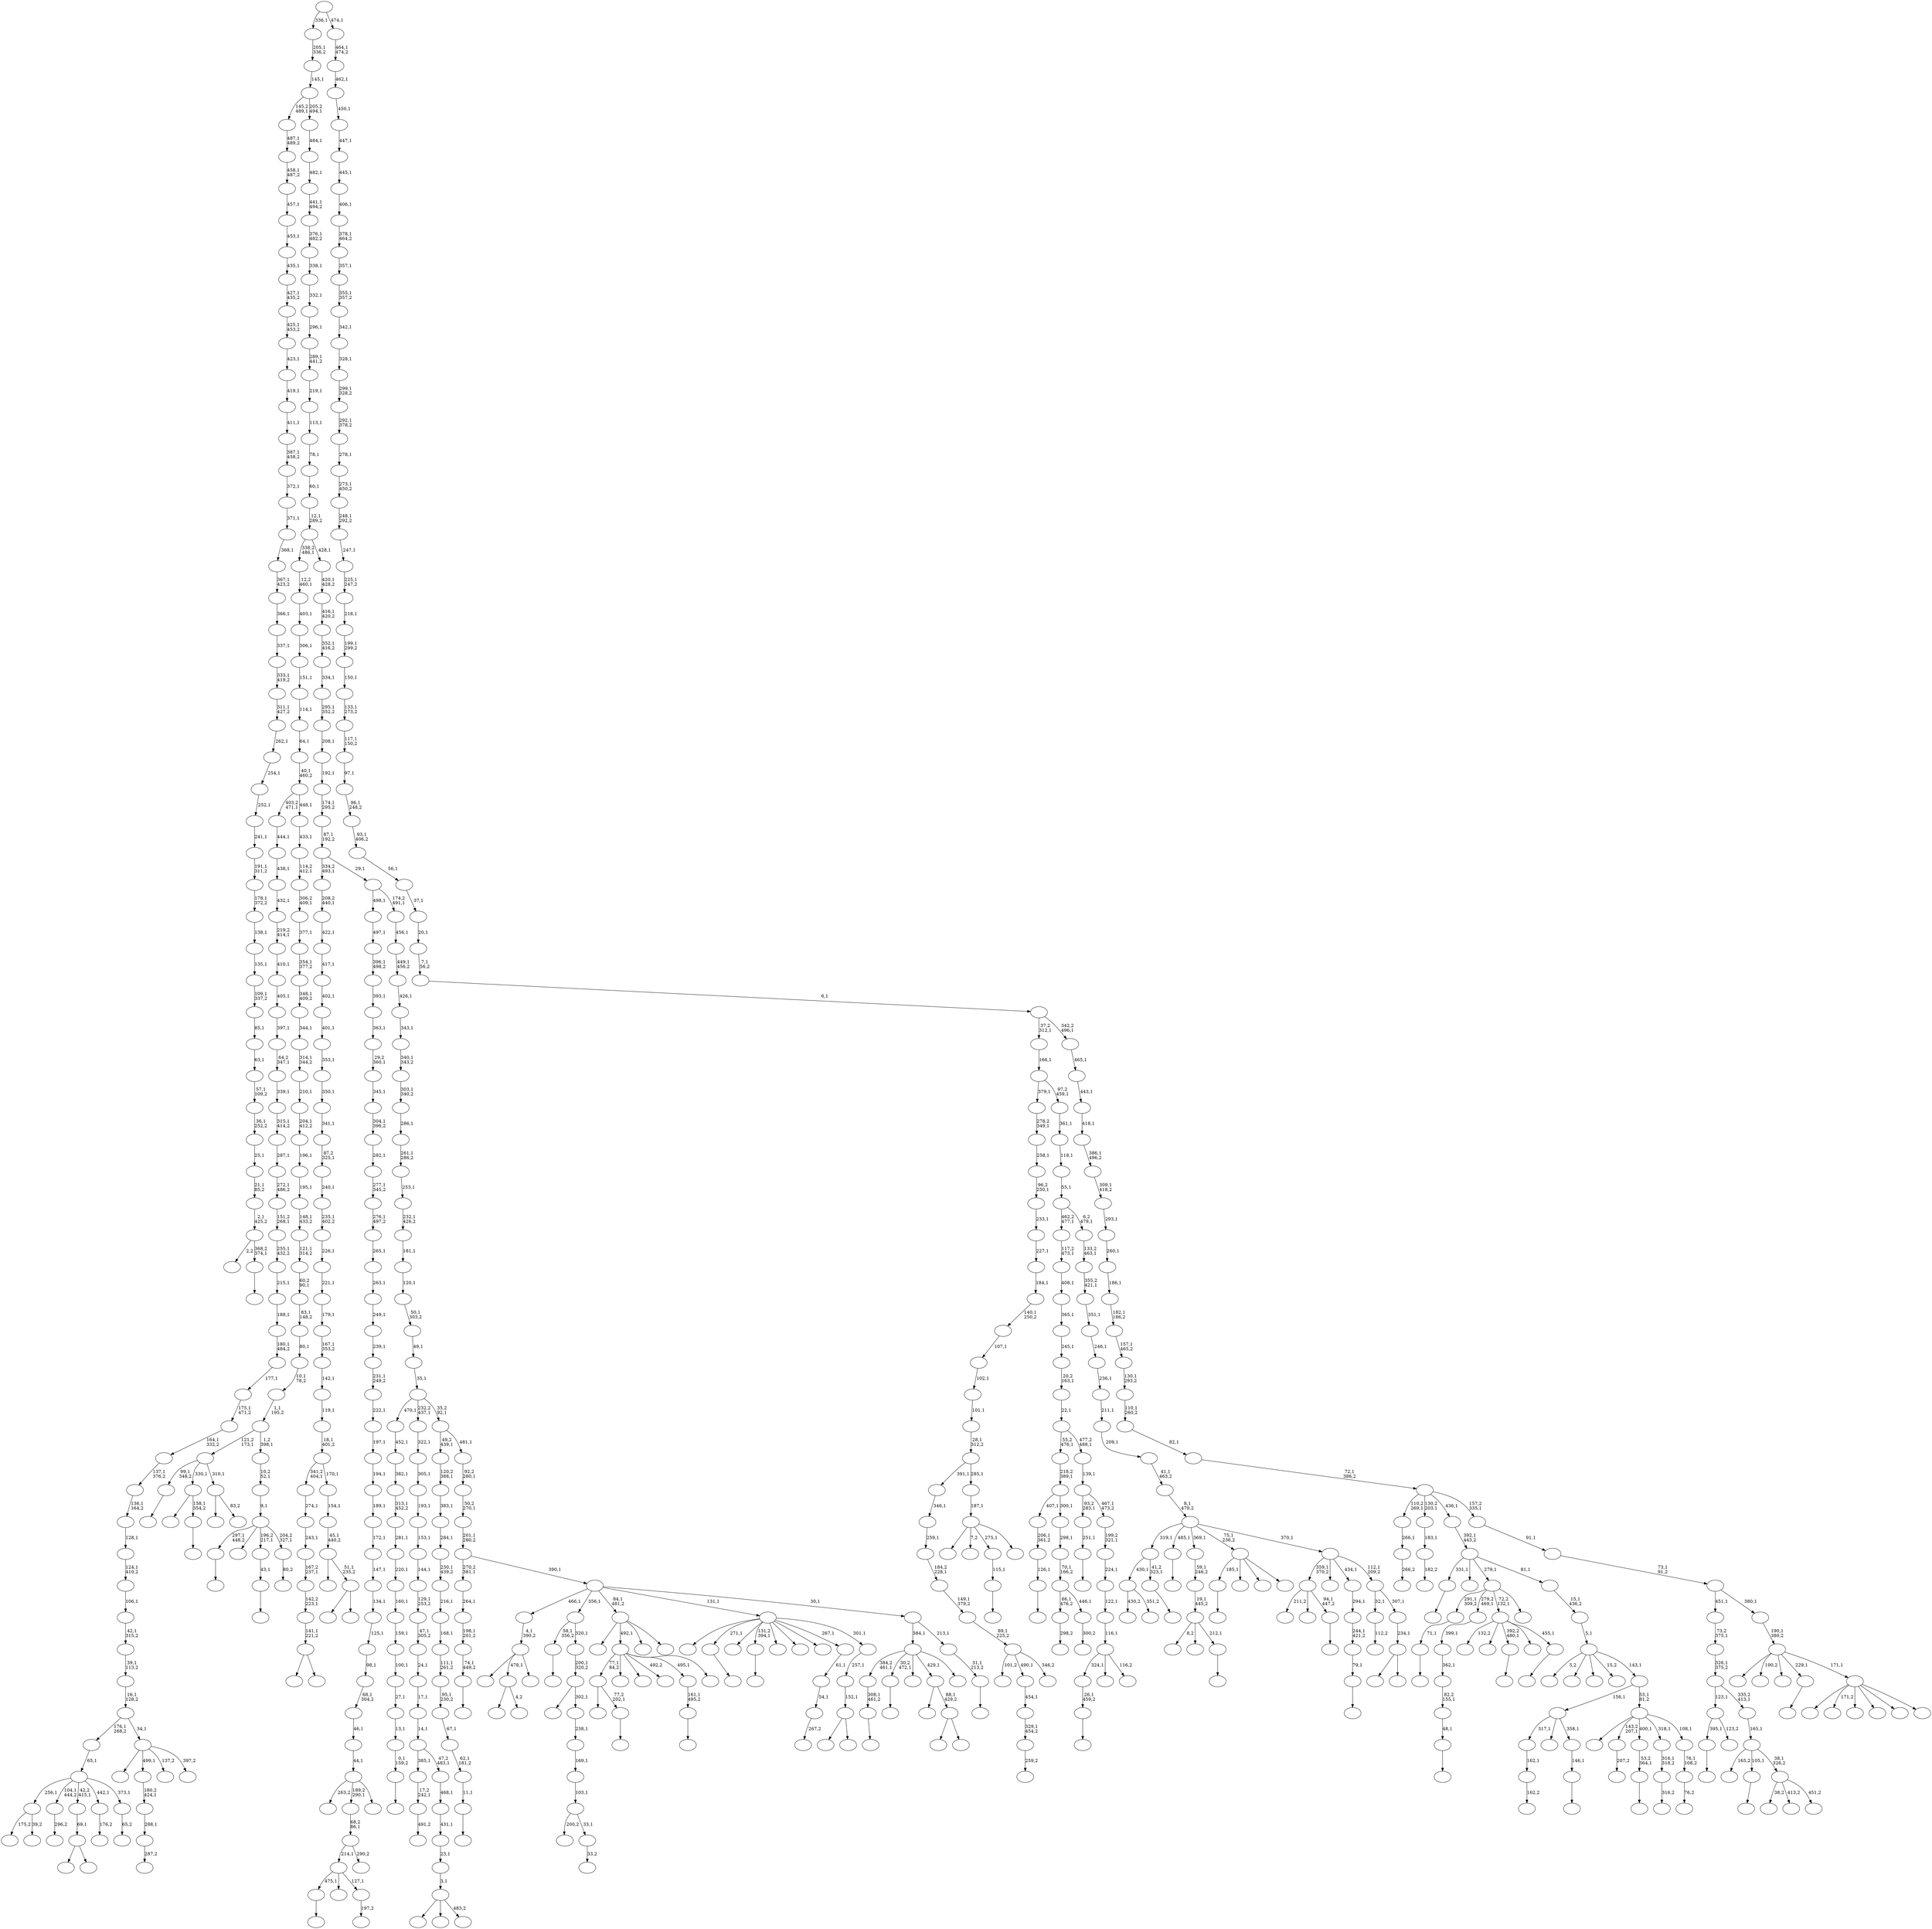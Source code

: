 digraph T {
	650 [label=""]
	649 [label=""]
	648 [label=""]
	647 [label=""]
	646 [label=""]
	645 [label=""]
	644 [label=""]
	643 [label=""]
	642 [label=""]
	641 [label=""]
	640 [label=""]
	639 [label=""]
	638 [label=""]
	637 [label=""]
	636 [label=""]
	635 [label=""]
	634 [label=""]
	633 [label=""]
	632 [label=""]
	631 [label=""]
	630 [label=""]
	629 [label=""]
	628 [label=""]
	627 [label=""]
	626 [label=""]
	625 [label=""]
	624 [label=""]
	623 [label=""]
	622 [label=""]
	621 [label=""]
	620 [label=""]
	619 [label=""]
	618 [label=""]
	617 [label=""]
	616 [label=""]
	615 [label=""]
	614 [label=""]
	613 [label=""]
	612 [label=""]
	611 [label=""]
	610 [label=""]
	609 [label=""]
	608 [label=""]
	607 [label=""]
	606 [label=""]
	605 [label=""]
	604 [label=""]
	603 [label=""]
	602 [label=""]
	601 [label=""]
	600 [label=""]
	599 [label=""]
	598 [label=""]
	597 [label=""]
	596 [label=""]
	595 [label=""]
	594 [label=""]
	593 [label=""]
	592 [label=""]
	591 [label=""]
	590 [label=""]
	589 [label=""]
	588 [label=""]
	587 [label=""]
	586 [label=""]
	585 [label=""]
	584 [label=""]
	583 [label=""]
	582 [label=""]
	581 [label=""]
	580 [label=""]
	579 [label=""]
	578 [label=""]
	577 [label=""]
	576 [label=""]
	575 [label=""]
	574 [label=""]
	573 [label=""]
	572 [label=""]
	571 [label=""]
	570 [label=""]
	569 [label=""]
	568 [label=""]
	567 [label=""]
	566 [label=""]
	565 [label=""]
	564 [label=""]
	563 [label=""]
	562 [label=""]
	561 [label=""]
	560 [label=""]
	559 [label=""]
	558 [label=""]
	557 [label=""]
	556 [label=""]
	555 [label=""]
	554 [label=""]
	553 [label=""]
	552 [label=""]
	551 [label=""]
	550 [label=""]
	549 [label=""]
	548 [label=""]
	547 [label=""]
	546 [label=""]
	545 [label=""]
	544 [label=""]
	543 [label=""]
	542 [label=""]
	541 [label=""]
	540 [label=""]
	539 [label=""]
	538 [label=""]
	537 [label=""]
	536 [label=""]
	535 [label=""]
	534 [label=""]
	533 [label=""]
	532 [label=""]
	531 [label=""]
	530 [label=""]
	529 [label=""]
	528 [label=""]
	527 [label=""]
	526 [label=""]
	525 [label=""]
	524 [label=""]
	523 [label=""]
	522 [label=""]
	521 [label=""]
	520 [label=""]
	519 [label=""]
	518 [label=""]
	517 [label=""]
	516 [label=""]
	515 [label=""]
	514 [label=""]
	513 [label=""]
	512 [label=""]
	511 [label=""]
	510 [label=""]
	509 [label=""]
	508 [label=""]
	507 [label=""]
	506 [label=""]
	505 [label=""]
	504 [label=""]
	503 [label=""]
	502 [label=""]
	501 [label=""]
	500 [label=""]
	499 [label=""]
	498 [label=""]
	497 [label=""]
	496 [label=""]
	495 [label=""]
	494 [label=""]
	493 [label=""]
	492 [label=""]
	491 [label=""]
	490 [label=""]
	489 [label=""]
	488 [label=""]
	487 [label=""]
	486 [label=""]
	485 [label=""]
	484 [label=""]
	483 [label=""]
	482 [label=""]
	481 [label=""]
	480 [label=""]
	479 [label=""]
	478 [label=""]
	477 [label=""]
	476 [label=""]
	475 [label=""]
	474 [label=""]
	473 [label=""]
	472 [label=""]
	471 [label=""]
	470 [label=""]
	469 [label=""]
	468 [label=""]
	467 [label=""]
	466 [label=""]
	465 [label=""]
	464 [label=""]
	463 [label=""]
	462 [label=""]
	461 [label=""]
	460 [label=""]
	459 [label=""]
	458 [label=""]
	457 [label=""]
	456 [label=""]
	455 [label=""]
	454 [label=""]
	453 [label=""]
	452 [label=""]
	451 [label=""]
	450 [label=""]
	449 [label=""]
	448 [label=""]
	447 [label=""]
	446 [label=""]
	445 [label=""]
	444 [label=""]
	443 [label=""]
	442 [label=""]
	441 [label=""]
	440 [label=""]
	439 [label=""]
	438 [label=""]
	437 [label=""]
	436 [label=""]
	435 [label=""]
	434 [label=""]
	433 [label=""]
	432 [label=""]
	431 [label=""]
	430 [label=""]
	429 [label=""]
	428 [label=""]
	427 [label=""]
	426 [label=""]
	425 [label=""]
	424 [label=""]
	423 [label=""]
	422 [label=""]
	421 [label=""]
	420 [label=""]
	419 [label=""]
	418 [label=""]
	417 [label=""]
	416 [label=""]
	415 [label=""]
	414 [label=""]
	413 [label=""]
	412 [label=""]
	411 [label=""]
	410 [label=""]
	409 [label=""]
	408 [label=""]
	407 [label=""]
	406 [label=""]
	405 [label=""]
	404 [label=""]
	403 [label=""]
	402 [label=""]
	401 [label=""]
	400 [label=""]
	399 [label=""]
	398 [label=""]
	397 [label=""]
	396 [label=""]
	395 [label=""]
	394 [label=""]
	393 [label=""]
	392 [label=""]
	391 [label=""]
	390 [label=""]
	389 [label=""]
	388 [label=""]
	387 [label=""]
	386 [label=""]
	385 [label=""]
	384 [label=""]
	383 [label=""]
	382 [label=""]
	381 [label=""]
	380 [label=""]
	379 [label=""]
	378 [label=""]
	377 [label=""]
	376 [label=""]
	375 [label=""]
	374 [label=""]
	373 [label=""]
	372 [label=""]
	371 [label=""]
	370 [label=""]
	369 [label=""]
	368 [label=""]
	367 [label=""]
	366 [label=""]
	365 [label=""]
	364 [label=""]
	363 [label=""]
	362 [label=""]
	361 [label=""]
	360 [label=""]
	359 [label=""]
	358 [label=""]
	357 [label=""]
	356 [label=""]
	355 [label=""]
	354 [label=""]
	353 [label=""]
	352 [label=""]
	351 [label=""]
	350 [label=""]
	349 [label=""]
	348 [label=""]
	347 [label=""]
	346 [label=""]
	345 [label=""]
	344 [label=""]
	343 [label=""]
	342 [label=""]
	341 [label=""]
	340 [label=""]
	339 [label=""]
	338 [label=""]
	337 [label=""]
	336 [label=""]
	335 [label=""]
	334 [label=""]
	333 [label=""]
	332 [label=""]
	331 [label=""]
	330 [label=""]
	329 [label=""]
	328 [label=""]
	327 [label=""]
	326 [label=""]
	325 [label=""]
	324 [label=""]
	323 [label=""]
	322 [label=""]
	321 [label=""]
	320 [label=""]
	319 [label=""]
	318 [label=""]
	317 [label=""]
	316 [label=""]
	315 [label=""]
	314 [label=""]
	313 [label=""]
	312 [label=""]
	311 [label=""]
	310 [label=""]
	309 [label=""]
	308 [label=""]
	307 [label=""]
	306 [label=""]
	305 [label=""]
	304 [label=""]
	303 [label=""]
	302 [label=""]
	301 [label=""]
	300 [label=""]
	299 [label=""]
	298 [label=""]
	297 [label=""]
	296 [label=""]
	295 [label=""]
	294 [label=""]
	293 [label=""]
	292 [label=""]
	291 [label=""]
	290 [label=""]
	289 [label=""]
	288 [label=""]
	287 [label=""]
	286 [label=""]
	285 [label=""]
	284 [label=""]
	283 [label=""]
	282 [label=""]
	281 [label=""]
	280 [label=""]
	279 [label=""]
	278 [label=""]
	277 [label=""]
	276 [label=""]
	275 [label=""]
	274 [label=""]
	273 [label=""]
	272 [label=""]
	271 [label=""]
	270 [label=""]
	269 [label=""]
	268 [label=""]
	267 [label=""]
	266 [label=""]
	265 [label=""]
	264 [label=""]
	263 [label=""]
	262 [label=""]
	261 [label=""]
	260 [label=""]
	259 [label=""]
	258 [label=""]
	257 [label=""]
	256 [label=""]
	255 [label=""]
	254 [label=""]
	253 [label=""]
	252 [label=""]
	251 [label=""]
	250 [label=""]
	249 [label=""]
	248 [label=""]
	247 [label=""]
	246 [label=""]
	245 [label=""]
	244 [label=""]
	243 [label=""]
	242 [label=""]
	241 [label=""]
	240 [label=""]
	239 [label=""]
	238 [label=""]
	237 [label=""]
	236 [label=""]
	235 [label=""]
	234 [label=""]
	233 [label=""]
	232 [label=""]
	231 [label=""]
	230 [label=""]
	229 [label=""]
	228 [label=""]
	227 [label=""]
	226 [label=""]
	225 [label=""]
	224 [label=""]
	223 [label=""]
	222 [label=""]
	221 [label=""]
	220 [label=""]
	219 [label=""]
	218 [label=""]
	217 [label=""]
	216 [label=""]
	215 [label=""]
	214 [label=""]
	213 [label=""]
	212 [label=""]
	211 [label=""]
	210 [label=""]
	209 [label=""]
	208 [label=""]
	207 [label=""]
	206 [label=""]
	205 [label=""]
	204 [label=""]
	203 [label=""]
	202 [label=""]
	201 [label=""]
	200 [label=""]
	199 [label=""]
	198 [label=""]
	197 [label=""]
	196 [label=""]
	195 [label=""]
	194 [label=""]
	193 [label=""]
	192 [label=""]
	191 [label=""]
	190 [label=""]
	189 [label=""]
	188 [label=""]
	187 [label=""]
	186 [label=""]
	185 [label=""]
	184 [label=""]
	183 [label=""]
	182 [label=""]
	181 [label=""]
	180 [label=""]
	179 [label=""]
	178 [label=""]
	177 [label=""]
	176 [label=""]
	175 [label=""]
	174 [label=""]
	173 [label=""]
	172 [label=""]
	171 [label=""]
	170 [label=""]
	169 [label=""]
	168 [label=""]
	167 [label=""]
	166 [label=""]
	165 [label=""]
	164 [label=""]
	163 [label=""]
	162 [label=""]
	161 [label=""]
	160 [label=""]
	159 [label=""]
	158 [label=""]
	157 [label=""]
	156 [label=""]
	155 [label=""]
	154 [label=""]
	153 [label=""]
	152 [label=""]
	151 [label=""]
	150 [label=""]
	149 [label=""]
	148 [label=""]
	147 [label=""]
	146 [label=""]
	145 [label=""]
	144 [label=""]
	143 [label=""]
	142 [label=""]
	141 [label=""]
	140 [label=""]
	139 [label=""]
	138 [label=""]
	137 [label=""]
	136 [label=""]
	135 [label=""]
	134 [label=""]
	133 [label=""]
	132 [label=""]
	131 [label=""]
	130 [label=""]
	129 [label=""]
	128 [label=""]
	127 [label=""]
	126 [label=""]
	125 [label=""]
	124 [label=""]
	123 [label=""]
	122 [label=""]
	121 [label=""]
	120 [label=""]
	119 [label=""]
	118 [label=""]
	117 [label=""]
	116 [label=""]
	115 [label=""]
	114 [label=""]
	113 [label=""]
	112 [label=""]
	111 [label=""]
	110 [label=""]
	109 [label=""]
	108 [label=""]
	107 [label=""]
	106 [label=""]
	105 [label=""]
	104 [label=""]
	103 [label=""]
	102 [label=""]
	101 [label=""]
	100 [label=""]
	99 [label=""]
	98 [label=""]
	97 [label=""]
	96 [label=""]
	95 [label=""]
	94 [label=""]
	93 [label=""]
	92 [label=""]
	91 [label=""]
	90 [label=""]
	89 [label=""]
	88 [label=""]
	87 [label=""]
	86 [label=""]
	85 [label=""]
	84 [label=""]
	83 [label=""]
	82 [label=""]
	81 [label=""]
	80 [label=""]
	79 [label=""]
	78 [label=""]
	77 [label=""]
	76 [label=""]
	75 [label=""]
	74 [label=""]
	73 [label=""]
	72 [label=""]
	71 [label=""]
	70 [label=""]
	69 [label=""]
	68 [label=""]
	67 [label=""]
	66 [label=""]
	65 [label=""]
	64 [label=""]
	63 [label=""]
	62 [label=""]
	61 [label=""]
	60 [label=""]
	59 [label=""]
	58 [label=""]
	57 [label=""]
	56 [label=""]
	55 [label=""]
	54 [label=""]
	53 [label=""]
	52 [label=""]
	51 [label=""]
	50 [label=""]
	49 [label=""]
	48 [label=""]
	47 [label=""]
	46 [label=""]
	45 [label=""]
	44 [label=""]
	43 [label=""]
	42 [label=""]
	41 [label=""]
	40 [label=""]
	39 [label=""]
	38 [label=""]
	37 [label=""]
	36 [label=""]
	35 [label=""]
	34 [label=""]
	33 [label=""]
	32 [label=""]
	31 [label=""]
	30 [label=""]
	29 [label=""]
	28 [label=""]
	27 [label=""]
	26 [label=""]
	25 [label=""]
	24 [label=""]
	23 [label=""]
	22 [label=""]
	21 [label=""]
	20 [label=""]
	19 [label=""]
	18 [label=""]
	17 [label=""]
	16 [label=""]
	15 [label=""]
	14 [label=""]
	13 [label=""]
	12 [label=""]
	11 [label=""]
	10 [label=""]
	9 [label=""]
	8 [label=""]
	7 [label=""]
	6 [label=""]
	5 [label=""]
	4 [label=""]
	3 [label=""]
	2 [label=""]
	1 [label=""]
	0 [label=""]
	643 -> 647 [label="175,2"]
	643 -> 644 [label="39,2"]
	641 -> 642 [label=""]
	639 -> 640 [label="287,2"]
	638 -> 639 [label="288,1"]
	637 -> 638 [label="180,2\n424,1"]
	635 -> 636 [label=""]
	634 -> 635 [label="251,1"]
	632 -> 633 [label=""]
	631 -> 632 [label="308,1\n461,2"]
	627 -> 628 [label="162,2"]
	626 -> 627 [label="162,1"]
	619 -> 620 [label=""]
	618 -> 649 [label=""]
	618 -> 619 [label="77,2\n202,1"]
	616 -> 617 [label=""]
	611 -> 612 [label=""]
	607 -> 608 [label=""]
	606 -> 607 [label="11,1"]
	605 -> 606 [label="62,1\n181,2"]
	604 -> 605 [label="67,1"]
	603 -> 604 [label="95,1\n230,2"]
	602 -> 603 [label="111,1\n261,2"]
	601 -> 602 [label="168,1"]
	600 -> 601 [label="216,1"]
	599 -> 600 [label="230,1\n439,2"]
	598 -> 599 [label="284,1"]
	597 -> 598 [label="383,1"]
	596 -> 597 [label="120,2\n388,1"]
	592 -> 593 [label=""]
	590 -> 591 [label="207,2"]
	587 -> 588 [label=""]
	586 -> 587 [label="0,1\n159,2"]
	585 -> 586 [label="13,1"]
	584 -> 585 [label="27,1"]
	583 -> 584 [label="100,1"]
	582 -> 583 [label="159,1"]
	581 -> 582 [label="160,1"]
	580 -> 581 [label="220,1"]
	579 -> 580 [label="281,1"]
	578 -> 579 [label="313,1\n452,2"]
	577 -> 578 [label="382,1"]
	576 -> 577 [label="452,1"]
	574 -> 575 [label="298,2"]
	568 -> 629 [label="430,2"]
	568 -> 569 [label="351,2"]
	566 -> 567 [label="296,2"]
	560 -> 561 [label=""]
	559 -> 560 [label="126,1"]
	558 -> 559 [label="206,1\n361,2"]
	555 -> 556 [label="300,2"]
	554 -> 574 [label="66,1\n476,2"]
	554 -> 555 [label="446,1"]
	553 -> 554 [label="70,1\n166,2"]
	552 -> 553 [label="298,1"]
	551 -> 558 [label="407,1"]
	551 -> 552 [label="300,1"]
	550 -> 551 [label="218,2\n389,1"]
	546 -> 613 [label=""]
	546 -> 547 [label=""]
	545 -> 546 [label="69,1"]
	543 -> 544 [label=""]
	541 -> 542 [label=""]
	540 -> 541 [label="146,1"]
	539 -> 626 [label="317,1"]
	539 -> 595 [label=""]
	539 -> 540 [label="358,1"]
	537 -> 538 [label=""]
	536 -> 537 [label="71,1"]
	534 -> 535 [label=""]
	532 -> 533 [label=""]
	531 -> 532 [label="48,1"]
	530 -> 531 [label="82,2\n155,1"]
	529 -> 530 [label="362,1"]
	528 -> 529 [label="399,1"]
	525 -> 526 [label=""]
	524 -> 525 [label="26,1\n459,2"]
	520 -> 521 [label="491,2"]
	519 -> 520 [label="17,2\n242,1"]
	517 -> 518 [label="176,2"]
	514 -> 515 [label=""]
	511 -> 512 [label=""]
	510 -> 568 [label="430,1"]
	510 -> 511 [label="41,2\n323,1"]
	508 -> 509 [label=""]
	507 -> 508 [label="53,2\n364,1"]
	502 -> 563 [label=""]
	502 -> 503 [label="4,2"]
	498 -> 499 [label=""]
	496 -> 497 [label="259,2"]
	495 -> 496 [label="329,1\n454,2"]
	494 -> 495 [label="454,1"]
	490 -> 491 [label=""]
	489 -> 490 [label="161,1\n495,2"]
	485 -> 486 [label="65,2"]
	484 -> 643 [label="256,1"]
	484 -> 566 [label="104,1\n444,2"]
	484 -> 545 [label="42,2\n415,1"]
	484 -> 517 [label="442,1"]
	484 -> 485 [label="373,1"]
	483 -> 484 [label="65,1"]
	475 -> 505 [label=""]
	475 -> 476 [label=""]
	474 -> 475 [label="141,1\n221,2"]
	473 -> 474 [label="142,2\n223,1"]
	472 -> 473 [label="167,2\n237,1"]
	471 -> 472 [label="243,1"]
	470 -> 471 [label="274,1"]
	468 -> 589 [label=""]
	468 -> 502 [label="478,1"]
	468 -> 469 [label=""]
	467 -> 468 [label="4,1\n390,2"]
	465 -> 466 [label=""]
	463 -> 513 [label=""]
	463 -> 487 [label=""]
	463 -> 464 [label="483,2"]
	462 -> 463 [label="3,1"]
	461 -> 462 [label="23,1"]
	460 -> 461 [label="431,1"]
	459 -> 460 [label="468,1"]
	458 -> 519 [label="385,1"]
	458 -> 459 [label="47,2\n483,1"]
	457 -> 458 [label="14,1"]
	456 -> 457 [label="17,1"]
	455 -> 456 [label="24,1"]
	454 -> 455 [label="47,1\n305,2"]
	453 -> 454 [label="129,1\n253,2"]
	452 -> 453 [label="144,1"]
	451 -> 452 [label="153,1"]
	450 -> 451 [label="193,1"]
	449 -> 450 [label="305,1"]
	448 -> 449 [label="322,1"]
	445 -> 446 [label=""]
	441 -> 442 [label=""]
	440 -> 624 [label="2,2"]
	440 -> 441 [label="368,2\n374,1"]
	439 -> 440 [label="2,1\n425,2"]
	438 -> 439 [label="21,1\n85,2"]
	437 -> 438 [label="25,1"]
	436 -> 437 [label="36,1\n252,2"]
	435 -> 436 [label="57,1\n109,2"]
	434 -> 435 [label="63,1"]
	433 -> 434 [label="85,1"]
	432 -> 433 [label="109,1\n337,2"]
	431 -> 432 [label="135,1"]
	430 -> 431 [label="138,1"]
	429 -> 430 [label="178,1\n372,2"]
	428 -> 429 [label="191,1\n311,2"]
	427 -> 428 [label="241,1"]
	426 -> 427 [label="252,1"]
	425 -> 426 [label="254,1"]
	424 -> 425 [label="262,1"]
	423 -> 424 [label="311,1\n427,2"]
	422 -> 423 [label="333,1\n419,2"]
	421 -> 422 [label="337,1"]
	420 -> 421 [label="366,1"]
	419 -> 420 [label="367,1\n423,2"]
	418 -> 419 [label="368,1"]
	417 -> 418 [label="371,1"]
	416 -> 417 [label="372,1"]
	415 -> 416 [label="387,1\n458,2"]
	414 -> 415 [label="411,1"]
	413 -> 414 [label="419,1"]
	412 -> 413 [label="423,1"]
	411 -> 412 [label="425,1\n453,2"]
	410 -> 411 [label="427,1\n435,2"]
	409 -> 410 [label="435,1"]
	408 -> 409 [label="453,1"]
	407 -> 408 [label="457,1"]
	406 -> 407 [label="458,1\n487,2"]
	405 -> 406 [label="487,1\n489,2"]
	403 -> 514 [label="395,1"]
	403 -> 404 [label="123,2"]
	398 -> 399 [label=""]
	397 -> 646 [label="211,2"]
	397 -> 557 [label=""]
	397 -> 398 [label="94,1\n447,2"]
	393 -> 394 [label="197,2"]
	392 -> 611 [label="475,1"]
	392 -> 443 [label=""]
	392 -> 393 [label="127,1"]
	390 -> 615 [label=""]
	390 -> 391 [label=""]
	389 -> 481 [label=""]
	389 -> 390 [label="51,1\n235,2"]
	388 -> 389 [label="45,1\n440,2"]
	387 -> 388 [label="154,1"]
	386 -> 470 [label="341,2\n404,1"]
	386 -> 387 [label="170,1"]
	385 -> 386 [label="18,1\n401,2"]
	384 -> 385 [label="119,1"]
	383 -> 384 [label="142,1"]
	382 -> 383 [label="167,1\n353,2"]
	381 -> 382 [label="179,1"]
	380 -> 381 [label="221,1"]
	379 -> 380 [label="226,1"]
	378 -> 379 [label="235,1\n402,2"]
	377 -> 378 [label="240,1"]
	376 -> 377 [label="87,2\n325,1"]
	375 -> 376 [label="341,1"]
	374 -> 375 [label="350,1"]
	373 -> 374 [label="353,1"]
	372 -> 373 [label="401,1"]
	371 -> 372 [label="402,1"]
	370 -> 371 [label="417,1"]
	369 -> 370 [label="422,1"]
	368 -> 369 [label="208,2\n440,1"]
	366 -> 367 [label=""]
	365 -> 366 [label="115,1"]
	362 -> 363 [label="316,2"]
	361 -> 362 [label="316,1\n318,2"]
	357 -> 358 [label=""]
	356 -> 501 [label=""]
	356 -> 357 [label="158,1\n354,2"]
	354 -> 355 [label=""]
	352 -> 353 [label=""]
	351 -> 352 [label="79,1"]
	350 -> 351 [label="244,1\n421,2"]
	349 -> 350 [label="294,1"]
	347 -> 348 [label=""]
	345 -> 648 [label=""]
	345 -> 637 [label="499,1"]
	345 -> 492 [label="137,2"]
	345 -> 346 [label="397,2"]
	344 -> 483 [label="176,1\n268,2"]
	344 -> 345 [label="34,1"]
	343 -> 344 [label="16,1\n128,2"]
	342 -> 343 [label="39,1\n113,2"]
	341 -> 342 [label="42,1\n315,2"]
	340 -> 341 [label="106,1"]
	339 -> 340 [label="124,1\n410,2"]
	338 -> 339 [label="128,1"]
	337 -> 338 [label="136,1\n164,2"]
	336 -> 337 [label="137,1\n376,2"]
	335 -> 336 [label="164,1\n332,2"]
	334 -> 335 [label="175,1\n471,2"]
	333 -> 334 [label="177,1"]
	332 -> 333 [label="180,1\n484,2"]
	331 -> 332 [label="188,1"]
	330 -> 331 [label="215,1"]
	329 -> 330 [label="255,1\n432,2"]
	328 -> 329 [label="151,2\n268,1"]
	327 -> 328 [label="272,1\n486,2"]
	326 -> 327 [label="287,1"]
	325 -> 326 [label="315,1\n414,2"]
	324 -> 325 [label="339,1"]
	323 -> 324 [label="64,2\n347,1"]
	322 -> 323 [label="397,1"]
	321 -> 322 [label="405,1"]
	320 -> 321 [label="410,1"]
	319 -> 320 [label="219,2\n414,1"]
	318 -> 319 [label="432,1"]
	317 -> 318 [label="438,1"]
	316 -> 317 [label="444,1"]
	314 -> 315 [label=""]
	312 -> 313 [label=""]
	311 -> 312 [label="43,1"]
	309 -> 310 [label=""]
	308 -> 625 [label="8,2"]
	308 -> 400 [label=""]
	308 -> 309 [label="212,1"]
	307 -> 308 [label="19,1\n445,2"]
	306 -> 307 [label="59,1\n246,2"]
	303 -> 304 [label=""]
	302 -> 570 [label="132,2"]
	302 -> 548 [label=""]
	302 -> 543 [label="392,2\n480,1"]
	302 -> 500 [label=""]
	302 -> 303 [label="455,1"]
	300 -> 301 [label=""]
	298 -> 299 [label="266,2"]
	297 -> 298 [label="266,1"]
	295 -> 359 [label=""]
	295 -> 296 [label=""]
	294 -> 564 [label=""]
	294 -> 295 [label="88,1\n429,2"]
	292 -> 527 [label=""]
	292 -> 293 [label="83,2"]
	291 -> 465 [label="99,1\n348,2"]
	291 -> 356 [label="330,1"]
	291 -> 292 [label="310,1"]
	289 -> 290 [label="33,2"]
	288 -> 623 [label="200,2"]
	288 -> 289 [label="33,1"]
	287 -> 288 [label="103,1"]
	286 -> 287 [label="169,1"]
	285 -> 286 [label="238,1"]
	284 -> 402 [label=""]
	284 -> 285 [label="302,1"]
	283 -> 284 [label="200,1\n320,2"]
	282 -> 347 [label="58,1\n356,2"]
	282 -> 283 [label="320,1"]
	280 -> 618 [label="77,1\n84,2"]
	280 -> 610 [label=""]
	280 -> 609 [label=""]
	280 -> 573 [label="492,2"]
	280 -> 489 [label="495,1"]
	280 -> 281 [label=""]
	278 -> 631 [label="384,2\n461,1"]
	278 -> 592 [label="30,2\n472,1"]
	278 -> 478 [label=""]
	278 -> 294 [label="429,1"]
	278 -> 279 [label=""]
	276 -> 641 [label="185,1"]
	276 -> 447 [label=""]
	276 -> 305 [label=""]
	276 -> 277 [label=""]
	272 -> 614 [label="101,2"]
	272 -> 494 [label="490,1"]
	272 -> 273 [label="346,2"]
	271 -> 272 [label="89,1\n225,2"]
	270 -> 271 [label="149,1\n379,2"]
	269 -> 270 [label="184,2\n228,1"]
	268 -> 269 [label="259,1"]
	267 -> 268 [label="346,1"]
	265 -> 536 [label="291,1\n309,2"]
	265 -> 528 [label="279,2\n469,1"]
	265 -> 302 [label="72,2\n132,1"]
	265 -> 266 [label=""]
	263 -> 264 [label="80,2"]
	262 -> 616 [label="297,1\n448,2"]
	262 -> 506 [label=""]
	262 -> 311 [label="196,2\n217,1"]
	262 -> 263 [label="204,2\n327,1"]
	261 -> 262 [label="9,1"]
	260 -> 261 [label="10,2\n52,1"]
	259 -> 291 [label="121,2\n173,1"]
	259 -> 260 [label="1,2\n398,1"]
	258 -> 259 [label="1,1\n195,2"]
	257 -> 258 [label="10,1\n78,2"]
	256 -> 257 [label="80,1"]
	255 -> 256 [label="83,1\n148,2"]
	254 -> 255 [label="60,2\n90,1"]
	253 -> 254 [label="121,1\n314,2"]
	252 -> 253 [label="148,1\n433,2"]
	251 -> 252 [label="195,1"]
	250 -> 251 [label="196,1"]
	249 -> 250 [label="204,1\n412,2"]
	248 -> 249 [label="210,1"]
	247 -> 248 [label="314,1\n344,2"]
	246 -> 247 [label="344,1"]
	245 -> 246 [label="348,1\n409,2"]
	244 -> 245 [label="354,1\n377,2"]
	243 -> 244 [label="377,1"]
	242 -> 243 [label="306,2\n409,1"]
	241 -> 242 [label="114,2\n412,1"]
	240 -> 241 [label="433,1"]
	239 -> 316 [label="403,2\n471,1"]
	239 -> 240 [label="448,1"]
	238 -> 239 [label="40,1\n460,2"]
	237 -> 238 [label="64,1"]
	236 -> 237 [label="114,1"]
	235 -> 236 [label="151,1"]
	234 -> 235 [label="306,1"]
	233 -> 234 [label="403,1"]
	232 -> 233 [label="12,2\n460,1"]
	229 -> 230 [label=""]
	228 -> 229 [label="74,1\n449,2"]
	227 -> 228 [label="198,1\n201,2"]
	226 -> 227 [label="264,1"]
	223 -> 224 [label="267,2"]
	222 -> 223 [label="54,1"]
	221 -> 222 [label="61,1"]
	219 -> 220 [label="182,2"]
	218 -> 219 [label="183,1"]
	216 -> 524 [label="324,1"]
	216 -> 395 [label=""]
	216 -> 217 [label="116,2"]
	215 -> 216 [label="116,1"]
	214 -> 215 [label="122,1"]
	213 -> 214 [label="224,1"]
	212 -> 213 [label="199,2\n321,1"]
	211 -> 634 [label="93,2\n283,1"]
	211 -> 212 [label="467,1\n473,2"]
	210 -> 211 [label="139,1"]
	209 -> 550 [label="55,2\n476,1"]
	209 -> 210 [label="477,2\n488,1"]
	208 -> 209 [label="22,1"]
	207 -> 208 [label="20,2\n163,1"]
	206 -> 207 [label="245,1"]
	205 -> 206 [label="365,1"]
	204 -> 205 [label="408,1"]
	203 -> 204 [label="117,2\n473,1"]
	201 -> 565 [label="38,2"]
	201 -> 479 [label="413,2"]
	201 -> 202 [label="451,2"]
	200 -> 622 [label="165,2"]
	200 -> 300 [label="105,1"]
	200 -> 201 [label="38,1\n326,2"]
	199 -> 200 [label="165,1"]
	198 -> 403 [label="123,1"]
	198 -> 199 [label="335,2\n413,1"]
	197 -> 198 [label="326,1\n375,2"]
	196 -> 197 [label="73,2\n375,1"]
	194 -> 444 [label=""]
	194 -> 280 [label="492,1"]
	194 -> 274 [label=""]
	194 -> 195 [label=""]
	192 -> 193 [label="76,2"]
	191 -> 192 [label="76,1\n108,2"]
	190 -> 594 [label=""]
	190 -> 590 [label="143,2\n207,1"]
	190 -> 507 [label="400,1"]
	190 -> 361 [label="318,1"]
	190 -> 191 [label="108,1"]
	189 -> 539 [label="156,1"]
	189 -> 190 [label="53,1\n81,2"]
	188 -> 645 [label="5,2"]
	188 -> 630 [label=""]
	188 -> 488 [label=""]
	188 -> 275 [label="15,2"]
	188 -> 189 [label="143,1"]
	187 -> 188 [label="5,1"]
	186 -> 187 [label="15,1\n436,2"]
	185 -> 534 [label="331,1"]
	185 -> 360 [label=""]
	185 -> 265 [label="279,1"]
	185 -> 186 [label="81,1"]
	184 -> 185 [label="392,1\n443,2"]
	182 -> 392 [label="214,1"]
	182 -> 183 [label="290,2"]
	181 -> 182 [label="68,2\n86,1"]
	179 -> 571 [label=""]
	179 -> 504 [label="7,2"]
	179 -> 365 [label="275,1"]
	179 -> 180 [label=""]
	178 -> 179 [label="187,1"]
	177 -> 267 [label="391,1"]
	177 -> 178 [label="285,1"]
	176 -> 177 [label="28,1\n312,2"]
	175 -> 176 [label="101,1"]
	174 -> 175 [label="102,1"]
	173 -> 174 [label="107,1"]
	172 -> 173 [label="140,1\n250,2"]
	171 -> 172 [label="184,1"]
	170 -> 171 [label="227,1"]
	169 -> 170 [label="233,1"]
	168 -> 169 [label="96,2\n250,1"]
	167 -> 168 [label="258,1"]
	166 -> 167 [label="278,2\n349,1"]
	164 -> 523 [label=""]
	164 -> 165 [label=""]
	163 -> 164 [label="152,1"]
	162 -> 163 [label="257,1"]
	161 -> 621 [label=""]
	161 -> 498 [label="271,1"]
	161 -> 493 [label=""]
	161 -> 445 [label="131,2\n394,1"]
	161 -> 401 [label=""]
	161 -> 231 [label=""]
	161 -> 225 [label=""]
	161 -> 221 [label="267,1"]
	161 -> 162 [label="301,1"]
	159 -> 482 [label="263,2"]
	159 -> 181 [label="189,2\n290,1"]
	159 -> 160 [label=""]
	158 -> 159 [label="44,1"]
	157 -> 158 [label="46,1"]
	156 -> 157 [label="68,1\n304,2"]
	155 -> 156 [label="98,1"]
	154 -> 155 [label="125,1"]
	153 -> 154 [label="134,1"]
	152 -> 153 [label="147,1"]
	151 -> 152 [label="172,1"]
	150 -> 151 [label="189,1"]
	149 -> 150 [label="194,1"]
	148 -> 149 [label="197,1"]
	147 -> 148 [label="222,1"]
	146 -> 147 [label="231,1\n249,2"]
	145 -> 146 [label="239,1"]
	144 -> 145 [label="249,1"]
	143 -> 144 [label="263,1"]
	142 -> 143 [label="265,1"]
	141 -> 142 [label="276,1\n497,2"]
	140 -> 141 [label="277,1\n345,2"]
	139 -> 140 [label="282,1"]
	138 -> 139 [label="304,1\n396,2"]
	137 -> 138 [label="345,1"]
	136 -> 137 [label="29,2\n360,1"]
	135 -> 136 [label="363,1"]
	134 -> 135 [label="393,1"]
	133 -> 134 [label="396,1\n498,2"]
	132 -> 133 [label="497,1"]
	130 -> 131 [label=""]
	129 -> 130 [label="31,1\n213,2"]
	128 -> 278 [label="384,1"]
	128 -> 129 [label="213,1"]
	127 -> 467 [label="466,1"]
	127 -> 282 [label="356,1"]
	127 -> 194 [label="84,1\n481,2"]
	127 -> 161 [label="131,1"]
	127 -> 128 [label="30,1"]
	126 -> 226 [label="270,2\n381,1"]
	126 -> 127 [label="390,1"]
	125 -> 126 [label="201,1\n280,2"]
	124 -> 125 [label="50,2\n270,1"]
	123 -> 124 [label="92,2\n280,1"]
	122 -> 596 [label="49,2\n439,1"]
	122 -> 123 [label="481,1"]
	121 -> 576 [label="470,1"]
	121 -> 448 [label="232,2\n437,1"]
	121 -> 122 [label="35,2\n92,1"]
	120 -> 121 [label="35,1"]
	119 -> 120 [label="49,1"]
	118 -> 119 [label="50,1\n303,2"]
	117 -> 118 [label="120,1"]
	116 -> 117 [label="181,1"]
	115 -> 116 [label="232,1\n426,2"]
	114 -> 115 [label="253,1"]
	113 -> 114 [label="261,1\n286,2"]
	112 -> 113 [label="286,1"]
	111 -> 112 [label="303,1\n340,2"]
	110 -> 111 [label="340,1\n343,2"]
	109 -> 110 [label="343,1"]
	108 -> 109 [label="426,1"]
	107 -> 108 [label="449,1\n456,2"]
	106 -> 107 [label="456,1"]
	105 -> 132 [label="498,1"]
	105 -> 106 [label="174,2\n491,1"]
	104 -> 368 [label="334,2\n493,1"]
	104 -> 105 [label="29,1"]
	103 -> 104 [label="87,1\n192,2"]
	102 -> 103 [label="174,1\n295,2"]
	101 -> 102 [label="192,1"]
	100 -> 101 [label="208,1"]
	99 -> 100 [label="295,1\n352,2"]
	98 -> 99 [label="334,1"]
	97 -> 98 [label="352,1\n416,2"]
	96 -> 97 [label="416,1\n420,2"]
	95 -> 96 [label="420,1\n428,2"]
	94 -> 232 [label="338,2\n486,1"]
	94 -> 95 [label="428,1"]
	93 -> 94 [label="12,1\n289,2"]
	92 -> 93 [label="60,1"]
	91 -> 92 [label="78,1"]
	90 -> 91 [label="113,1"]
	89 -> 90 [label="219,1"]
	88 -> 89 [label="289,1\n441,2"]
	87 -> 88 [label="296,1"]
	86 -> 87 [label="332,1"]
	85 -> 86 [label="338,1"]
	84 -> 85 [label="376,1\n482,2"]
	83 -> 84 [label="441,1\n494,2"]
	82 -> 83 [label="482,1"]
	81 -> 82 [label="484,1"]
	80 -> 405 [label="145,2\n489,1"]
	80 -> 81 [label="205,2\n494,1"]
	79 -> 80 [label="145,1"]
	78 -> 79 [label="205,1\n336,2"]
	76 -> 77 [label="112,2"]
	74 -> 549 [label=""]
	74 -> 75 [label=""]
	73 -> 74 [label="234,1"]
	72 -> 76 [label="32,1"]
	72 -> 73 [label="307,1"]
	71 -> 397 [label="359,1\n370,2"]
	71 -> 396 [label=""]
	71 -> 349 [label="434,1"]
	71 -> 72 [label="112,1\n209,2"]
	70 -> 510 [label="319,1"]
	70 -> 354 [label="485,1"]
	70 -> 306 [label="369,1"]
	70 -> 276 [label="75,1\n236,2"]
	70 -> 71 [label="370,1"]
	69 -> 70 [label="8,1\n479,2"]
	68 -> 69 [label="41,1\n463,2"]
	67 -> 68 [label="209,1"]
	66 -> 67 [label="211,1"]
	65 -> 66 [label="236,1"]
	64 -> 65 [label="246,1"]
	63 -> 64 [label="351,1"]
	62 -> 63 [label="355,2\n421,1"]
	61 -> 62 [label="133,2\n463,1"]
	60 -> 203 [label="462,2\n477,1"]
	60 -> 61 [label="6,2\n479,1"]
	59 -> 60 [label="55,1"]
	58 -> 59 [label="118,1"]
	57 -> 58 [label="361,1"]
	56 -> 166 [label="379,1"]
	56 -> 57 [label="97,2\n459,1"]
	55 -> 56 [label="166,1"]
	53 -> 650 [label=""]
	53 -> 572 [label="171,2"]
	53 -> 562 [label=""]
	53 -> 522 [label=""]
	53 -> 477 [label=""]
	53 -> 54 [label=""]
	52 -> 516 [label=""]
	52 -> 480 [label="190,2"]
	52 -> 364 [label=""]
	52 -> 314 [label="229,1"]
	52 -> 53 [label="171,1"]
	51 -> 52 [label="190,1\n380,2"]
	50 -> 196 [label="451,1"]
	50 -> 51 [label="380,1"]
	49 -> 50 [label="73,1\n91,2"]
	48 -> 49 [label="91,1"]
	47 -> 297 [label="110,2\n269,1"]
	47 -> 218 [label="130,2\n203,1"]
	47 -> 184 [label="436,1"]
	47 -> 48 [label="157,2\n335,1"]
	46 -> 47 [label="72,1\n386,2"]
	45 -> 46 [label="82,1"]
	44 -> 45 [label="110,1\n260,2"]
	43 -> 44 [label="130,1\n293,2"]
	42 -> 43 [label="157,1\n465,2"]
	41 -> 42 [label="182,1\n186,2"]
	40 -> 41 [label="186,1"]
	39 -> 40 [label="260,1"]
	38 -> 39 [label="293,1"]
	37 -> 38 [label="309,1\n418,2"]
	36 -> 37 [label="386,1\n496,2"]
	35 -> 36 [label="418,1"]
	34 -> 35 [label="443,1"]
	33 -> 34 [label="465,1"]
	32 -> 55 [label="37,2\n312,1"]
	32 -> 33 [label="342,2\n496,1"]
	31 -> 32 [label="6,1"]
	30 -> 31 [label="7,1\n56,2"]
	29 -> 30 [label="20,1"]
	28 -> 29 [label="37,1"]
	27 -> 28 [label="56,1"]
	26 -> 27 [label="93,1\n406,2"]
	25 -> 26 [label="96,1\n248,2"]
	24 -> 25 [label="97,1"]
	23 -> 24 [label="117,1\n150,2"]
	22 -> 23 [label="133,1\n273,2"]
	21 -> 22 [label="150,1"]
	20 -> 21 [label="199,1\n299,2"]
	19 -> 20 [label="218,1"]
	18 -> 19 [label="225,1\n247,2"]
	17 -> 18 [label="247,1"]
	16 -> 17 [label="248,1\n292,2"]
	15 -> 16 [label="273,1\n450,2"]
	14 -> 15 [label="278,1"]
	13 -> 14 [label="292,1\n378,2"]
	12 -> 13 [label="299,1\n328,2"]
	11 -> 12 [label="328,1"]
	10 -> 11 [label="342,1"]
	9 -> 10 [label="355,1\n357,2"]
	8 -> 9 [label="357,1"]
	7 -> 8 [label="378,1\n464,2"]
	6 -> 7 [label="406,1"]
	5 -> 6 [label="445,1"]
	4 -> 5 [label="447,1"]
	3 -> 4 [label="450,1"]
	2 -> 3 [label="462,1"]
	1 -> 2 [label="464,1\n474,2"]
	0 -> 78 [label="336,1"]
	0 -> 1 [label="474,1"]
}
